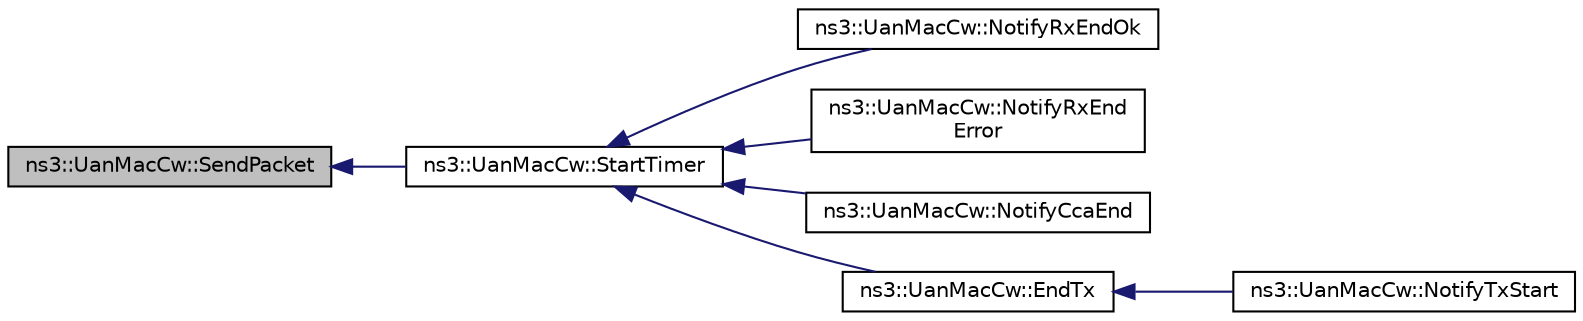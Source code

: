 digraph "ns3::UanMacCw::SendPacket"
{
  edge [fontname="Helvetica",fontsize="10",labelfontname="Helvetica",labelfontsize="10"];
  node [fontname="Helvetica",fontsize="10",shape=record];
  rankdir="LR";
  Node1 [label="ns3::UanMacCw::SendPacket",height=0.2,width=0.4,color="black", fillcolor="grey75", style="filled", fontcolor="black"];
  Node1 -> Node2 [dir="back",color="midnightblue",fontsize="10",style="solid"];
  Node2 [label="ns3::UanMacCw::StartTimer",height=0.2,width=0.4,color="black", fillcolor="white", style="filled",URL="$da/db3/classns3_1_1UanMacCw.html#abccf11eaf1c64c0fe18d47443ca2e280"];
  Node2 -> Node3 [dir="back",color="midnightblue",fontsize="10",style="solid"];
  Node3 [label="ns3::UanMacCw::NotifyRxEndOk",height=0.2,width=0.4,color="black", fillcolor="white", style="filled",URL="$da/db3/classns3_1_1UanMacCw.html#a1aa92f0820bc14f573abbe11057cfdfc"];
  Node2 -> Node4 [dir="back",color="midnightblue",fontsize="10",style="solid"];
  Node4 [label="ns3::UanMacCw::NotifyRxEnd\lError",height=0.2,width=0.4,color="black", fillcolor="white", style="filled",URL="$da/db3/classns3_1_1UanMacCw.html#a0f26d94d52dfb50b4e9efc42e39b9548"];
  Node2 -> Node5 [dir="back",color="midnightblue",fontsize="10",style="solid"];
  Node5 [label="ns3::UanMacCw::NotifyCcaEnd",height=0.2,width=0.4,color="black", fillcolor="white", style="filled",URL="$da/db3/classns3_1_1UanMacCw.html#a45fd40e595f6a5636882a2aba1f7204e"];
  Node2 -> Node6 [dir="back",color="midnightblue",fontsize="10",style="solid"];
  Node6 [label="ns3::UanMacCw::EndTx",height=0.2,width=0.4,color="black", fillcolor="white", style="filled",URL="$da/db3/classns3_1_1UanMacCw.html#a1bd8399c61787208726aa7350834602d"];
  Node6 -> Node7 [dir="back",color="midnightblue",fontsize="10",style="solid"];
  Node7 [label="ns3::UanMacCw::NotifyTxStart",height=0.2,width=0.4,color="black", fillcolor="white", style="filled",URL="$da/db3/classns3_1_1UanMacCw.html#a1b2946271fb366ede005bd76d8a841ec"];
}
